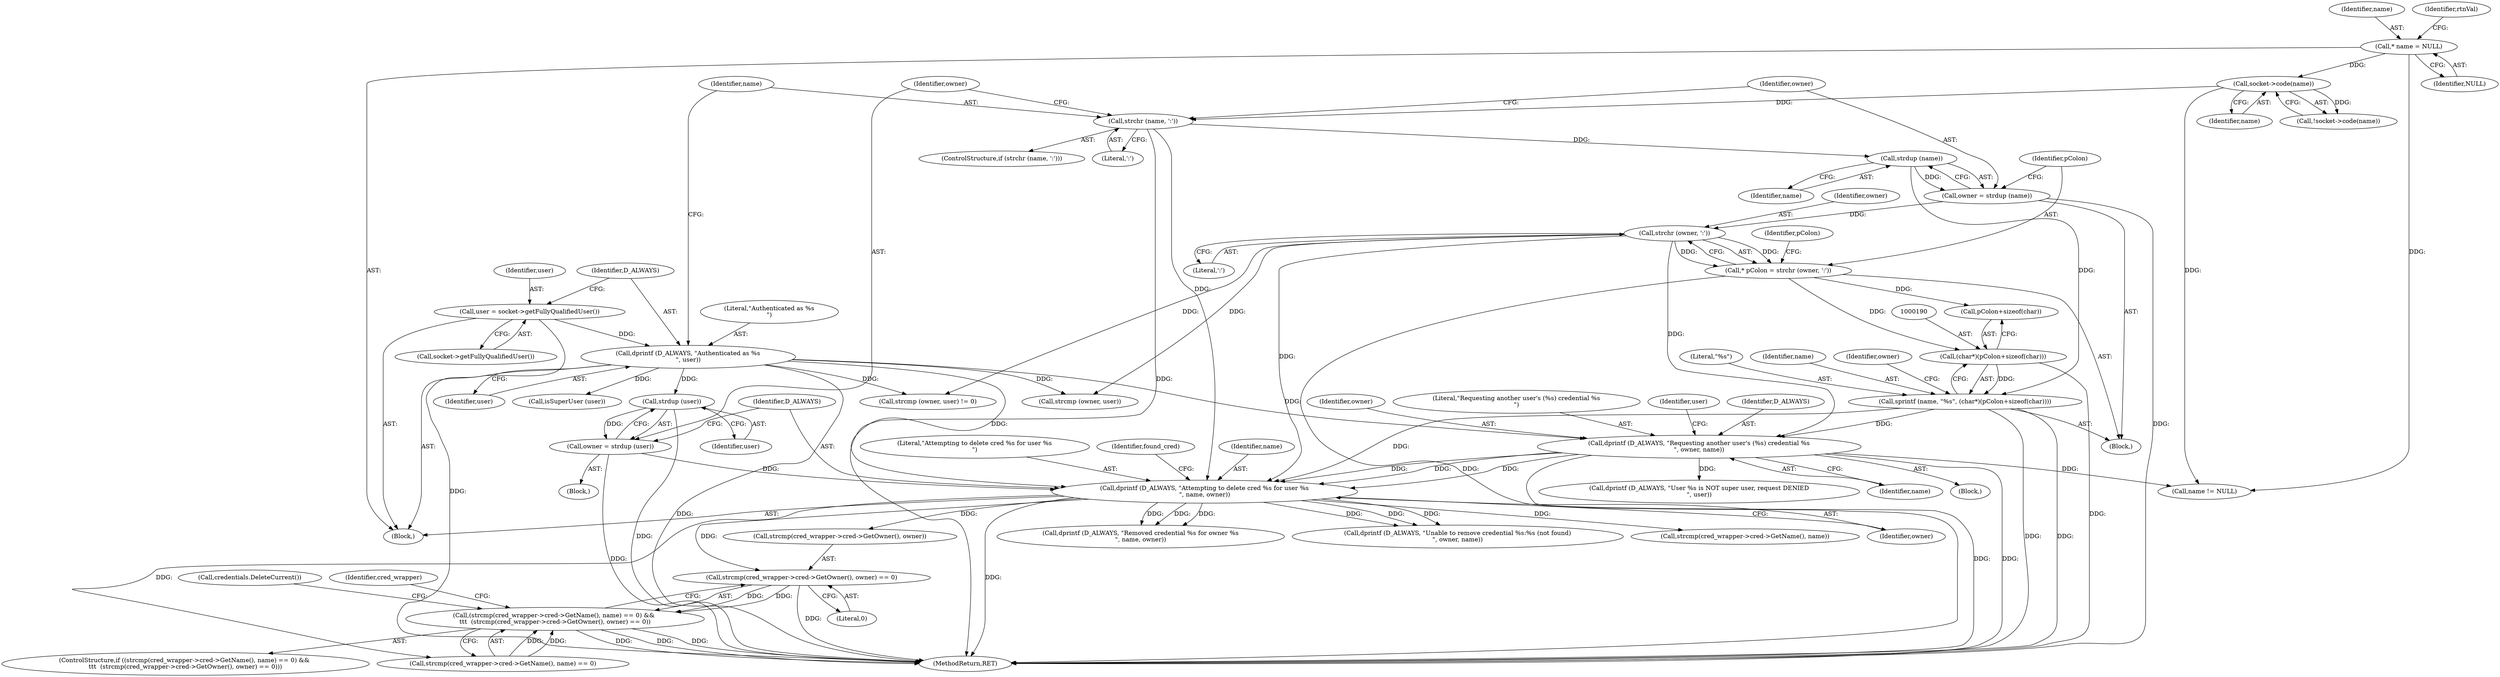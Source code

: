 digraph "0_htcondor_5e5571d1a431eb3c61977b6dd6ec90186ef79867_0@API" {
"1000254" [label="(Call,strcmp(cred_wrapper->cred->GetOwner(), owner) == 0)"];
"1000229" [label="(Call,dprintf (D_ALWAYS, \"Attempting to delete cred %s for user %s\n\", name, owner))"];
"1000163" [label="(Call,dprintf (D_ALWAYS, \"Authenticated as %s\n\", user))"];
"1000160" [label="(Call,user = socket->getFullyQualifiedUser())"];
"1000202" [label="(Call,dprintf (D_ALWAYS, \"Requesting another user's (%s) credential %s\n\", owner, name))"];
"1000179" [label="(Call,strchr (owner, ':'))"];
"1000172" [label="(Call,owner = strdup (name))"];
"1000174" [label="(Call,strdup (name))"];
"1000168" [label="(Call,strchr (name, ':'))"];
"1000153" [label="(Call,socket->code(name))"];
"1000109" [label="(Call,* name = NULL)"];
"1000186" [label="(Call,sprintf (name, \"%s\", (char*)(pColon+sizeof(char))))"];
"1000189" [label="(Call,(char*)(pColon+sizeof(char)))"];
"1000177" [label="(Call,* pColon = strchr (owner, ':'))"];
"1000225" [label="(Call,owner = strdup (user))"];
"1000227" [label="(Call,strdup (user))"];
"1000248" [label="(Call,(strcmp(cred_wrapper->cred->GetName(), name) == 0) && \n\t\t\t  (strcmp(cred_wrapper->cred->GetOwner(), owner) == 0))"];
"1000258" [label="(Literal,0)"];
"1000177" [label="(Call,* pColon = strchr (owner, ':'))"];
"1000110" [label="(Identifier,name)"];
"1000154" [label="(Identifier,name)"];
"1000233" [label="(Identifier,owner)"];
"1000109" [label="(Call,* name = NULL)"];
"1000172" [label="(Call,owner = strdup (name))"];
"1000181" [label="(Literal,':')"];
"1000167" [label="(ControlStructure,if (strchr (name, ':')))"];
"1000170" [label="(Literal,':')"];
"1000203" [label="(Identifier,D_ALWAYS)"];
"1000228" [label="(Identifier,user)"];
"1000255" [label="(Call,strcmp(cred_wrapper->cred->GetOwner(), owner))"];
"1000231" [label="(Literal,\"Attempting to delete cred %s for user %s\n\")"];
"1000187" [label="(Identifier,name)"];
"1000189" [label="(Call,(char*)(pColon+sizeof(char)))"];
"1000249" [label="(Call,strcmp(cred_wrapper->cred->GetName(), name) == 0)"];
"1000315" [label="(MethodReturn,RET)"];
"1000260" [label="(Call,credentials.DeleteCurrent())"];
"1000179" [label="(Call,strchr (owner, ':'))"];
"1000279" [label="(Call,dprintf (D_ALWAYS, \"Removed credential %s for owner %s\n\", name, owner))"];
"1000171" [label="(Block,)"];
"1000240" [label="(Identifier,cred_wrapper)"];
"1000169" [label="(Identifier,name)"];
"1000202" [label="(Call,dprintf (D_ALWAYS, \"Requesting another user's (%s) credential %s\n\", owner, name))"];
"1000174" [label="(Call,strdup (name))"];
"1000188" [label="(Literal,\"%s\")"];
"1000212" [label="(Call,dprintf (D_ALWAYS, \"User %s is NOT super user, request DENIED\n\", user))"];
"1000230" [label="(Identifier,D_ALWAYS)"];
"1000204" [label="(Literal,\"Requesting another user's (%s) credential %s\n\")"];
"1000152" [label="(Call,!socket->code(name))"];
"1000168" [label="(Call,strchr (name, ':'))"];
"1000224" [label="(Block,)"];
"1000210" [label="(Identifier,user)"];
"1000153" [label="(Call,socket->code(name))"];
"1000114" [label="(Identifier,rtnVal)"];
"1000307" [label="(Call,name != NULL)"];
"1000201" [label="(Block,)"];
"1000286" [label="(Call,dprintf (D_ALWAYS, \"Unable to remove credential %s:%s (not found)\n\", owner, name))"];
"1000197" [label="(Call,strcmp (owner, user))"];
"1000163" [label="(Call,dprintf (D_ALWAYS, \"Authenticated as %s\n\", user))"];
"1000164" [label="(Identifier,D_ALWAYS)"];
"1000196" [label="(Call,strcmp (owner, user) != 0)"];
"1000235" [label="(Identifier,found_cred)"];
"1000186" [label="(Call,sprintf (name, \"%s\", (char*)(pColon+sizeof(char))))"];
"1000250" [label="(Call,strcmp(cred_wrapper->cred->GetName(), name))"];
"1000160" [label="(Call,user = socket->getFullyQualifiedUser())"];
"1000175" [label="(Identifier,name)"];
"1000173" [label="(Identifier,owner)"];
"1000247" [label="(ControlStructure,if ((strcmp(cred_wrapper->cred->GetName(), name) == 0) && \n\t\t\t  (strcmp(cred_wrapper->cred->GetOwner(), owner) == 0)))"];
"1000254" [label="(Call,strcmp(cred_wrapper->cred->GetOwner(), owner) == 0)"];
"1000165" [label="(Literal,\"Authenticated as %s\n\")"];
"1000166" [label="(Identifier,user)"];
"1000225" [label="(Call,owner = strdup (user))"];
"1000162" [label="(Call,socket->getFullyQualifiedUser())"];
"1000198" [label="(Identifier,owner)"];
"1000191" [label="(Call,pColon+sizeof(char))"];
"1000209" [label="(Call,isSuperUser (user))"];
"1000107" [label="(Block,)"];
"1000178" [label="(Identifier,pColon)"];
"1000229" [label="(Call,dprintf (D_ALWAYS, \"Attempting to delete cred %s for user %s\n\", name, owner))"];
"1000111" [label="(Identifier,NULL)"];
"1000206" [label="(Identifier,name)"];
"1000205" [label="(Identifier,owner)"];
"1000226" [label="(Identifier,owner)"];
"1000227" [label="(Call,strdup (user))"];
"1000232" [label="(Identifier,name)"];
"1000180" [label="(Identifier,owner)"];
"1000161" [label="(Identifier,user)"];
"1000248" [label="(Call,(strcmp(cred_wrapper->cred->GetName(), name) == 0) && \n\t\t\t  (strcmp(cred_wrapper->cred->GetOwner(), owner) == 0))"];
"1000184" [label="(Identifier,pColon)"];
"1000254" -> "1000248"  [label="AST: "];
"1000254" -> "1000258"  [label="CFG: "];
"1000255" -> "1000254"  [label="AST: "];
"1000258" -> "1000254"  [label="AST: "];
"1000248" -> "1000254"  [label="CFG: "];
"1000254" -> "1000315"  [label="DDG: "];
"1000254" -> "1000248"  [label="DDG: "];
"1000254" -> "1000248"  [label="DDG: "];
"1000229" -> "1000254"  [label="DDG: "];
"1000229" -> "1000107"  [label="AST: "];
"1000229" -> "1000233"  [label="CFG: "];
"1000230" -> "1000229"  [label="AST: "];
"1000231" -> "1000229"  [label="AST: "];
"1000232" -> "1000229"  [label="AST: "];
"1000233" -> "1000229"  [label="AST: "];
"1000235" -> "1000229"  [label="CFG: "];
"1000229" -> "1000315"  [label="DDG: "];
"1000163" -> "1000229"  [label="DDG: "];
"1000202" -> "1000229"  [label="DDG: "];
"1000202" -> "1000229"  [label="DDG: "];
"1000202" -> "1000229"  [label="DDG: "];
"1000186" -> "1000229"  [label="DDG: "];
"1000168" -> "1000229"  [label="DDG: "];
"1000225" -> "1000229"  [label="DDG: "];
"1000179" -> "1000229"  [label="DDG: "];
"1000229" -> "1000249"  [label="DDG: "];
"1000229" -> "1000250"  [label="DDG: "];
"1000229" -> "1000255"  [label="DDG: "];
"1000229" -> "1000279"  [label="DDG: "];
"1000229" -> "1000279"  [label="DDG: "];
"1000229" -> "1000279"  [label="DDG: "];
"1000229" -> "1000286"  [label="DDG: "];
"1000229" -> "1000286"  [label="DDG: "];
"1000229" -> "1000286"  [label="DDG: "];
"1000163" -> "1000107"  [label="AST: "];
"1000163" -> "1000166"  [label="CFG: "];
"1000164" -> "1000163"  [label="AST: "];
"1000165" -> "1000163"  [label="AST: "];
"1000166" -> "1000163"  [label="AST: "];
"1000169" -> "1000163"  [label="CFG: "];
"1000163" -> "1000315"  [label="DDG: "];
"1000160" -> "1000163"  [label="DDG: "];
"1000163" -> "1000196"  [label="DDG: "];
"1000163" -> "1000197"  [label="DDG: "];
"1000163" -> "1000202"  [label="DDG: "];
"1000163" -> "1000209"  [label="DDG: "];
"1000163" -> "1000227"  [label="DDG: "];
"1000160" -> "1000107"  [label="AST: "];
"1000160" -> "1000162"  [label="CFG: "];
"1000161" -> "1000160"  [label="AST: "];
"1000162" -> "1000160"  [label="AST: "];
"1000164" -> "1000160"  [label="CFG: "];
"1000160" -> "1000315"  [label="DDG: "];
"1000202" -> "1000201"  [label="AST: "];
"1000202" -> "1000206"  [label="CFG: "];
"1000203" -> "1000202"  [label="AST: "];
"1000204" -> "1000202"  [label="AST: "];
"1000205" -> "1000202"  [label="AST: "];
"1000206" -> "1000202"  [label="AST: "];
"1000210" -> "1000202"  [label="CFG: "];
"1000202" -> "1000315"  [label="DDG: "];
"1000202" -> "1000315"  [label="DDG: "];
"1000179" -> "1000202"  [label="DDG: "];
"1000186" -> "1000202"  [label="DDG: "];
"1000202" -> "1000212"  [label="DDG: "];
"1000202" -> "1000307"  [label="DDG: "];
"1000179" -> "1000177"  [label="AST: "];
"1000179" -> "1000181"  [label="CFG: "];
"1000180" -> "1000179"  [label="AST: "];
"1000181" -> "1000179"  [label="AST: "];
"1000177" -> "1000179"  [label="CFG: "];
"1000179" -> "1000177"  [label="DDG: "];
"1000179" -> "1000177"  [label="DDG: "];
"1000172" -> "1000179"  [label="DDG: "];
"1000179" -> "1000196"  [label="DDG: "];
"1000179" -> "1000197"  [label="DDG: "];
"1000172" -> "1000171"  [label="AST: "];
"1000172" -> "1000174"  [label="CFG: "];
"1000173" -> "1000172"  [label="AST: "];
"1000174" -> "1000172"  [label="AST: "];
"1000178" -> "1000172"  [label="CFG: "];
"1000172" -> "1000315"  [label="DDG: "];
"1000174" -> "1000172"  [label="DDG: "];
"1000174" -> "1000175"  [label="CFG: "];
"1000175" -> "1000174"  [label="AST: "];
"1000168" -> "1000174"  [label="DDG: "];
"1000174" -> "1000186"  [label="DDG: "];
"1000168" -> "1000167"  [label="AST: "];
"1000168" -> "1000170"  [label="CFG: "];
"1000169" -> "1000168"  [label="AST: "];
"1000170" -> "1000168"  [label="AST: "];
"1000173" -> "1000168"  [label="CFG: "];
"1000226" -> "1000168"  [label="CFG: "];
"1000168" -> "1000315"  [label="DDG: "];
"1000153" -> "1000168"  [label="DDG: "];
"1000153" -> "1000152"  [label="AST: "];
"1000153" -> "1000154"  [label="CFG: "];
"1000154" -> "1000153"  [label="AST: "];
"1000152" -> "1000153"  [label="CFG: "];
"1000153" -> "1000152"  [label="DDG: "];
"1000109" -> "1000153"  [label="DDG: "];
"1000153" -> "1000307"  [label="DDG: "];
"1000109" -> "1000107"  [label="AST: "];
"1000109" -> "1000111"  [label="CFG: "];
"1000110" -> "1000109"  [label="AST: "];
"1000111" -> "1000109"  [label="AST: "];
"1000114" -> "1000109"  [label="CFG: "];
"1000109" -> "1000307"  [label="DDG: "];
"1000186" -> "1000171"  [label="AST: "];
"1000186" -> "1000189"  [label="CFG: "];
"1000187" -> "1000186"  [label="AST: "];
"1000188" -> "1000186"  [label="AST: "];
"1000189" -> "1000186"  [label="AST: "];
"1000198" -> "1000186"  [label="CFG: "];
"1000186" -> "1000315"  [label="DDG: "];
"1000186" -> "1000315"  [label="DDG: "];
"1000189" -> "1000186"  [label="DDG: "];
"1000189" -> "1000191"  [label="CFG: "];
"1000190" -> "1000189"  [label="AST: "];
"1000191" -> "1000189"  [label="AST: "];
"1000189" -> "1000315"  [label="DDG: "];
"1000177" -> "1000189"  [label="DDG: "];
"1000177" -> "1000171"  [label="AST: "];
"1000178" -> "1000177"  [label="AST: "];
"1000184" -> "1000177"  [label="CFG: "];
"1000177" -> "1000315"  [label="DDG: "];
"1000177" -> "1000191"  [label="DDG: "];
"1000225" -> "1000224"  [label="AST: "];
"1000225" -> "1000227"  [label="CFG: "];
"1000226" -> "1000225"  [label="AST: "];
"1000227" -> "1000225"  [label="AST: "];
"1000230" -> "1000225"  [label="CFG: "];
"1000225" -> "1000315"  [label="DDG: "];
"1000227" -> "1000225"  [label="DDG: "];
"1000227" -> "1000228"  [label="CFG: "];
"1000228" -> "1000227"  [label="AST: "];
"1000227" -> "1000315"  [label="DDG: "];
"1000248" -> "1000247"  [label="AST: "];
"1000248" -> "1000249"  [label="CFG: "];
"1000249" -> "1000248"  [label="AST: "];
"1000240" -> "1000248"  [label="CFG: "];
"1000260" -> "1000248"  [label="CFG: "];
"1000248" -> "1000315"  [label="DDG: "];
"1000248" -> "1000315"  [label="DDG: "];
"1000248" -> "1000315"  [label="DDG: "];
"1000249" -> "1000248"  [label="DDG: "];
"1000249" -> "1000248"  [label="DDG: "];
}
